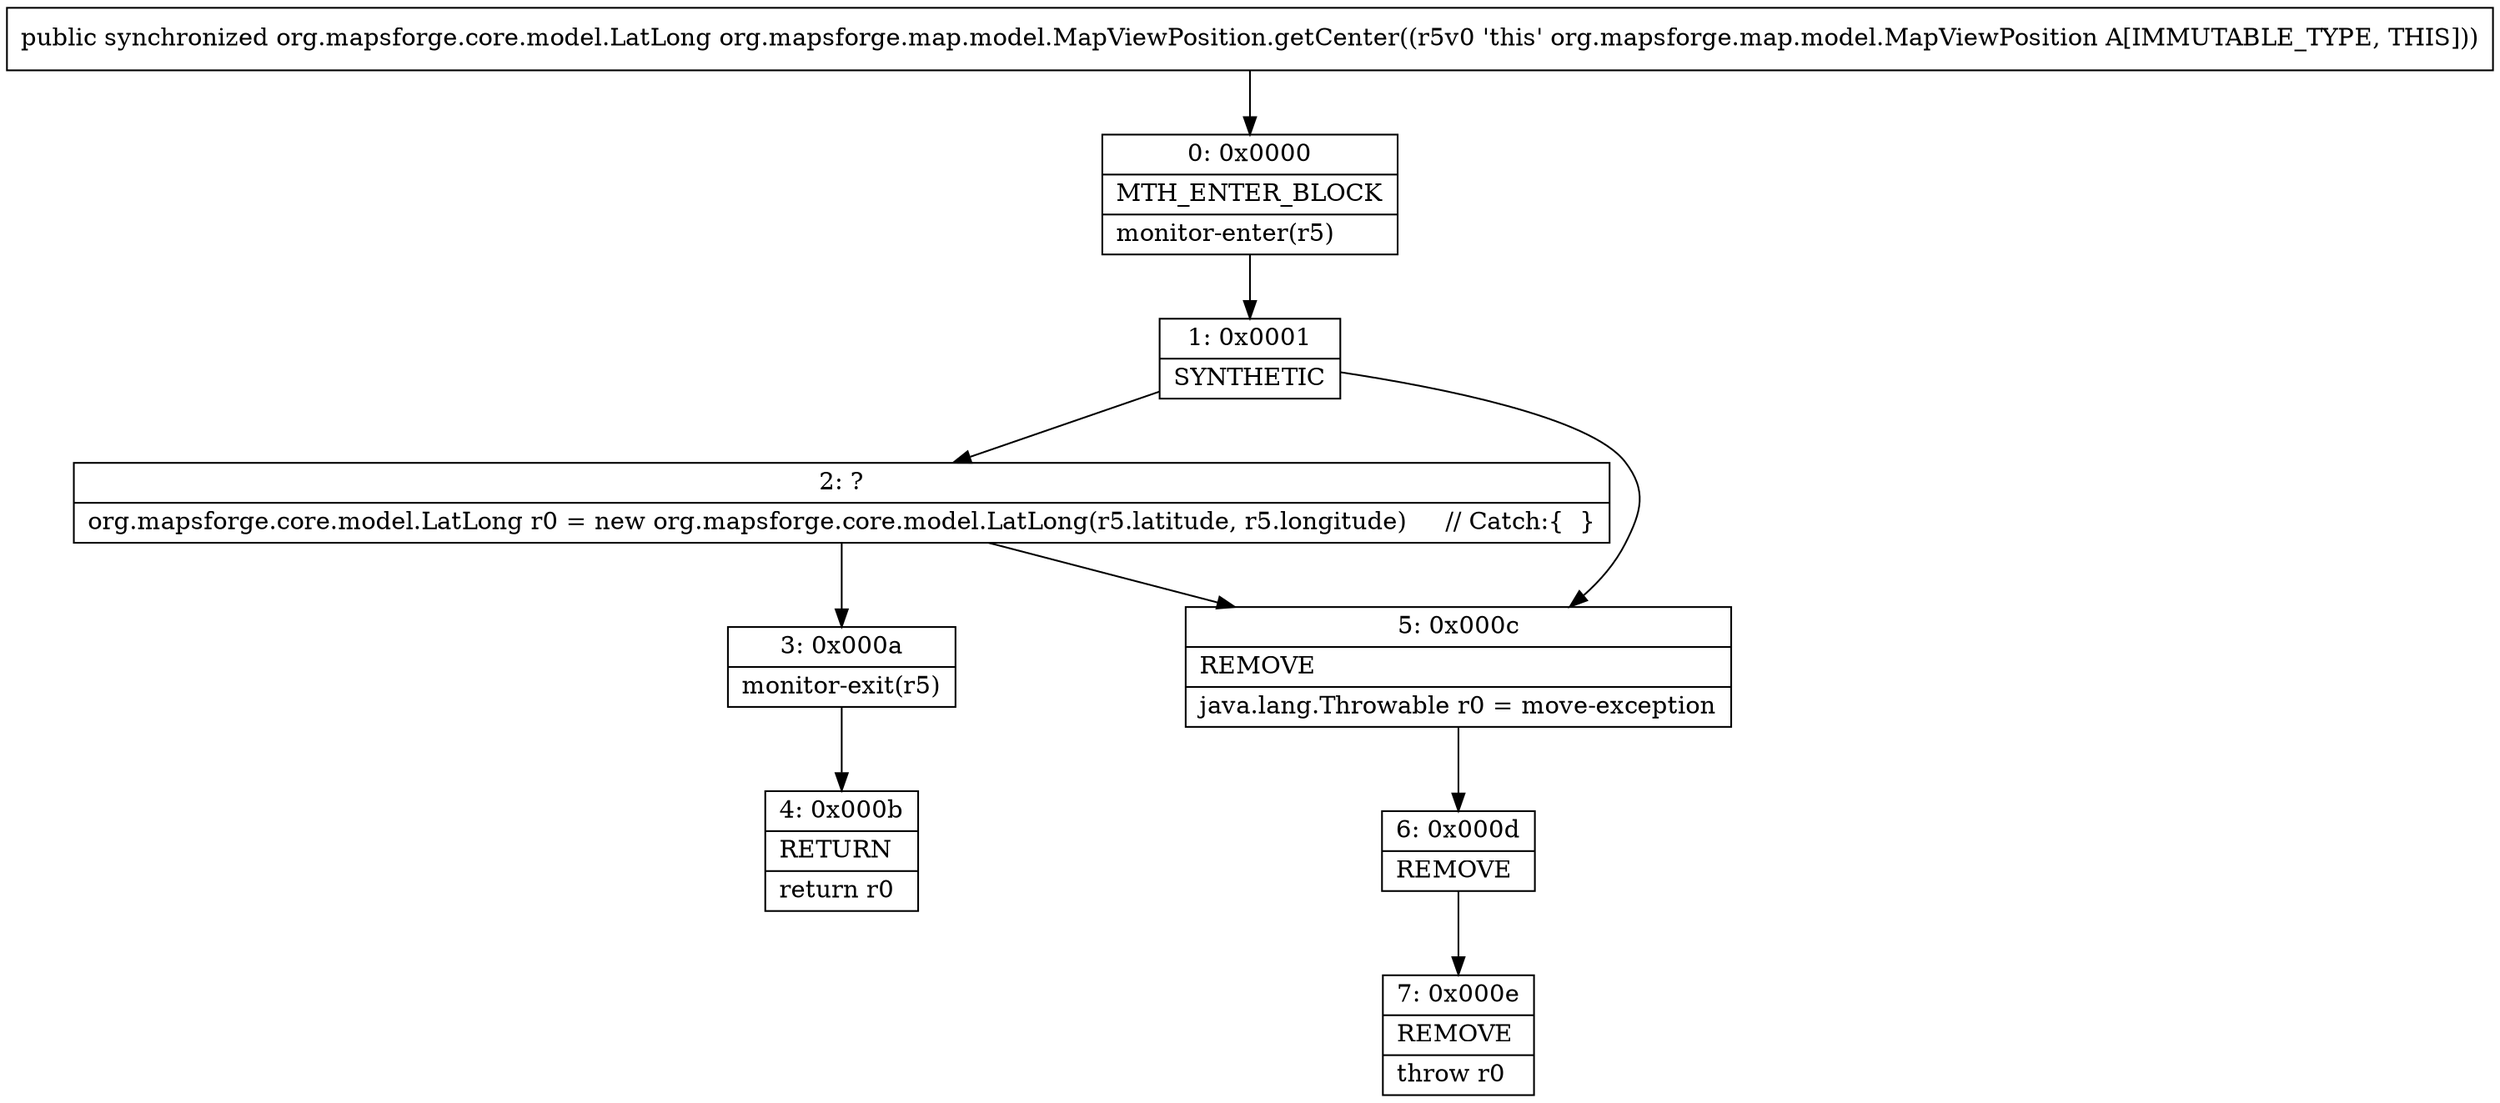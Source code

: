 digraph "CFG fororg.mapsforge.map.model.MapViewPosition.getCenter()Lorg\/mapsforge\/core\/model\/LatLong;" {
Node_0 [shape=record,label="{0\:\ 0x0000|MTH_ENTER_BLOCK\l|monitor\-enter(r5)\l}"];
Node_1 [shape=record,label="{1\:\ 0x0001|SYNTHETIC\l}"];
Node_2 [shape=record,label="{2\:\ ?|org.mapsforge.core.model.LatLong r0 = new org.mapsforge.core.model.LatLong(r5.latitude, r5.longitude)     \/\/ Catch:\{  \}\l}"];
Node_3 [shape=record,label="{3\:\ 0x000a|monitor\-exit(r5)\l}"];
Node_4 [shape=record,label="{4\:\ 0x000b|RETURN\l|return r0\l}"];
Node_5 [shape=record,label="{5\:\ 0x000c|REMOVE\l|java.lang.Throwable r0 = move\-exception\l}"];
Node_6 [shape=record,label="{6\:\ 0x000d|REMOVE\l}"];
Node_7 [shape=record,label="{7\:\ 0x000e|REMOVE\l|throw r0\l}"];
MethodNode[shape=record,label="{public synchronized org.mapsforge.core.model.LatLong org.mapsforge.map.model.MapViewPosition.getCenter((r5v0 'this' org.mapsforge.map.model.MapViewPosition A[IMMUTABLE_TYPE, THIS])) }"];
MethodNode -> Node_0;
Node_0 -> Node_1;
Node_1 -> Node_2;
Node_1 -> Node_5;
Node_2 -> Node_3;
Node_2 -> Node_5;
Node_3 -> Node_4;
Node_5 -> Node_6;
Node_6 -> Node_7;
}

